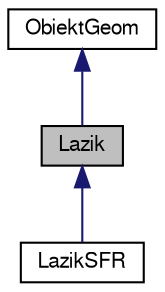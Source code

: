 digraph "Lazik"
{
 // LATEX_PDF_SIZE
  edge [fontname="FreeSans",fontsize="10",labelfontname="FreeSans",labelfontsize="10"];
  node [fontname="FreeSans",fontsize="10",shape=record];
  Node1 [label="Lazik",height=0.2,width=0.4,color="black", fillcolor="grey75", style="filled", fontcolor="black",tooltip="Klasa modeluje Lazik. Dziedziczy on z klasy ObiektGeom   Klasa posiada funkcjonalnosc sprawdzania kol..."];
  Node2 -> Node1 [dir="back",color="midnightblue",fontsize="10",style="solid",fontname="FreeSans"];
  Node2 [label="ObiektGeom",height=0.2,width=0.4,color="black", fillcolor="white", style="filled",URL="$a00109.html",tooltip="Klasa modeluje obiekt geometryczny"];
  Node1 -> Node3 [dir="back",color="midnightblue",fontsize="10",style="solid",fontname="FreeSans"];
  Node3 [label="LazikSFR",height=0.2,width=0.4,color="black", fillcolor="white", style="filled",URL="$a00101.html",tooltip="Klasa LazikSFR dziedziczy klasy Lazik. Pozwala ona na dodoatkowe funkcjonalnosci takie jak dodawanie ..."];
}
